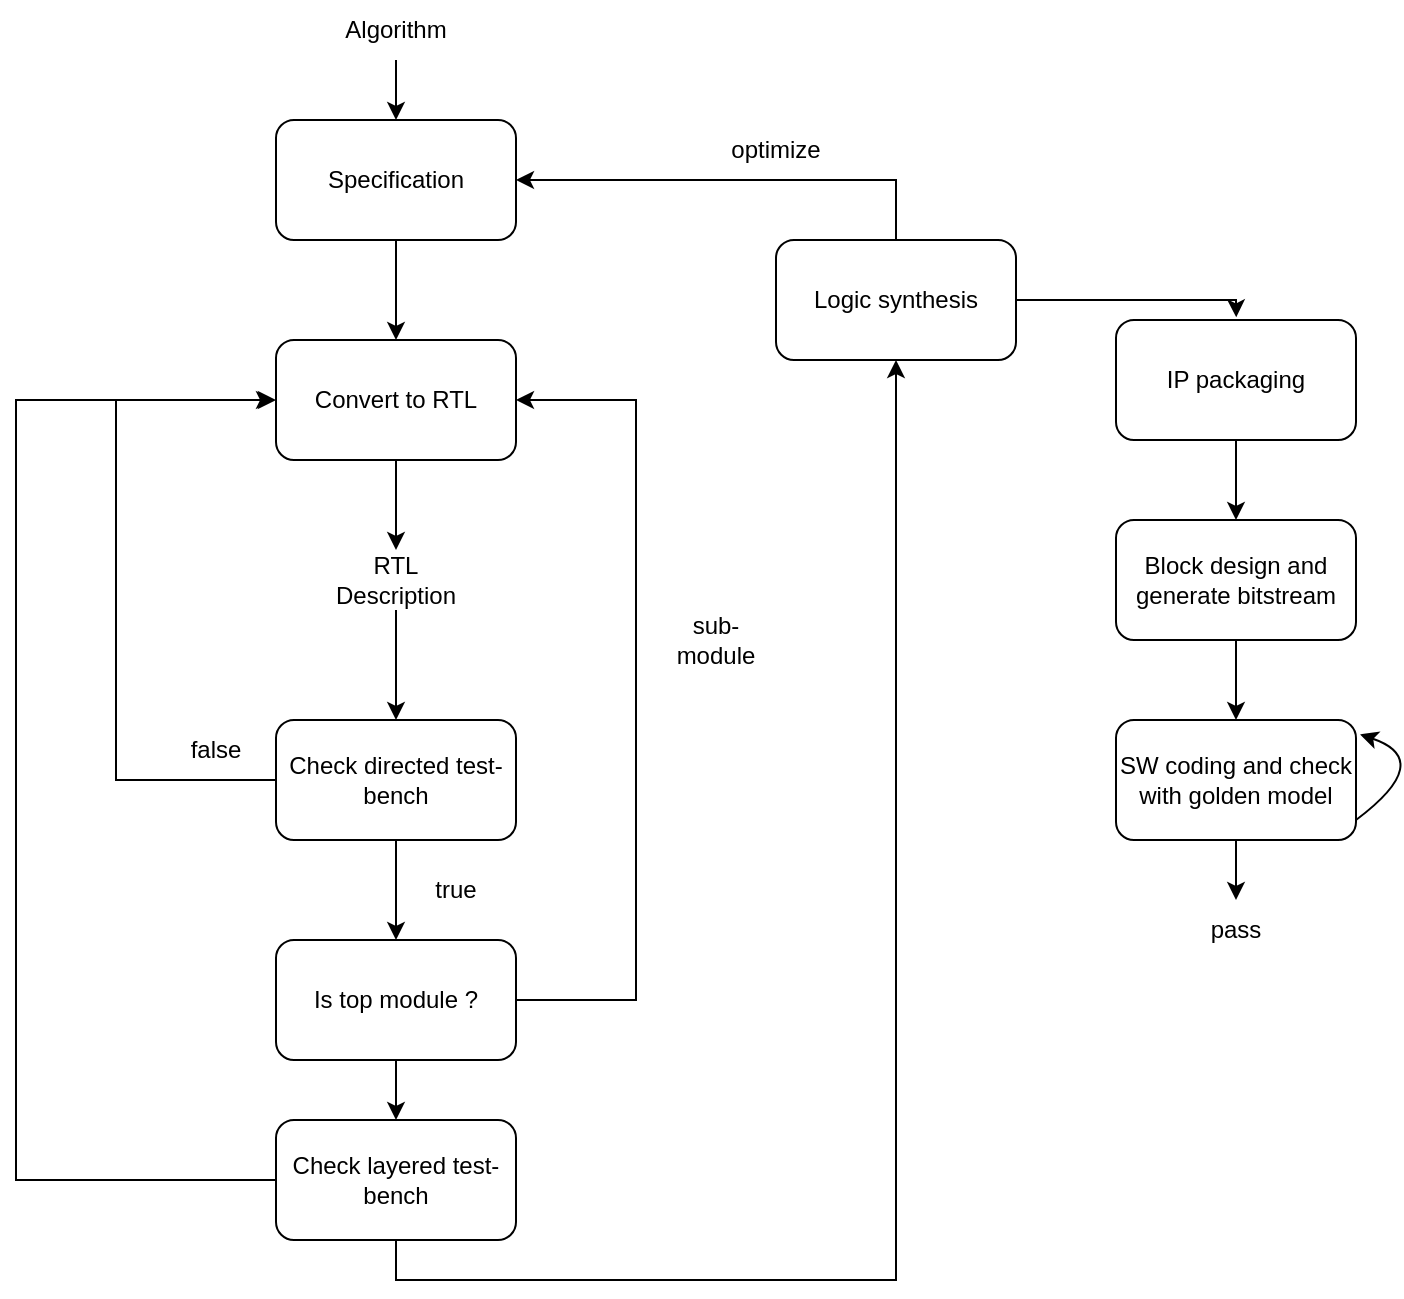 <mxfile version="26.2.2">
  <diagram name="Page-1" id="wJB_1sEkdE1gypnpAlLO">
    <mxGraphModel dx="3073" dy="2200" grid="1" gridSize="10" guides="1" tooltips="1" connect="1" arrows="1" fold="1" page="1" pageScale="1" pageWidth="850" pageHeight="1100" math="0" shadow="0">
      <root>
        <mxCell id="0" />
        <mxCell id="1" parent="0" />
        <mxCell id="7dEdvDVYnRS8Il21OIbk-3" value="Algorithm" style="text;html=1;align=center;verticalAlign=middle;whiteSpace=wrap;rounded=0;" vertex="1" parent="1">
          <mxGeometry x="-240" y="-140" width="60" height="30" as="geometry" />
        </mxCell>
        <mxCell id="7dEdvDVYnRS8Il21OIbk-6" value="Convert to RTL" style="rounded=1;whiteSpace=wrap;html=1;" vertex="1" parent="1">
          <mxGeometry x="-270" y="30" width="120" height="60" as="geometry" />
        </mxCell>
        <mxCell id="7dEdvDVYnRS8Il21OIbk-7" value="" style="endArrow=classic;html=1;rounded=0;exitX=0.5;exitY=1;exitDx=0;exitDy=0;" edge="1" parent="1" source="7dEdvDVYnRS8Il21OIbk-6" target="7dEdvDVYnRS8Il21OIbk-8">
          <mxGeometry width="50" height="50" relative="1" as="geometry">
            <mxPoint x="-160" y="110" as="sourcePoint" />
            <mxPoint x="-210" y="150" as="targetPoint" />
          </mxGeometry>
        </mxCell>
        <mxCell id="7dEdvDVYnRS8Il21OIbk-8" value="RTL Description" style="text;html=1;align=center;verticalAlign=middle;whiteSpace=wrap;rounded=0;" vertex="1" parent="1">
          <mxGeometry x="-240" y="135" width="60" height="30" as="geometry" />
        </mxCell>
        <mxCell id="7dEdvDVYnRS8Il21OIbk-10" value="" style="endArrow=classic;html=1;rounded=0;exitX=0.5;exitY=1;exitDx=0;exitDy=0;" edge="1" parent="1" source="7dEdvDVYnRS8Il21OIbk-8">
          <mxGeometry width="50" height="50" relative="1" as="geometry">
            <mxPoint x="-160" y="110" as="sourcePoint" />
            <mxPoint x="-210" y="220" as="targetPoint" />
          </mxGeometry>
        </mxCell>
        <mxCell id="7dEdvDVYnRS8Il21OIbk-11" value="Check directed test-bench" style="rounded=1;whiteSpace=wrap;html=1;" vertex="1" parent="1">
          <mxGeometry x="-270" y="220" width="120" height="60" as="geometry" />
        </mxCell>
        <mxCell id="7dEdvDVYnRS8Il21OIbk-12" value="" style="endArrow=classic;html=1;rounded=0;exitX=0.5;exitY=1;exitDx=0;exitDy=0;" edge="1" parent="1" source="7dEdvDVYnRS8Il21OIbk-11">
          <mxGeometry width="50" height="50" relative="1" as="geometry">
            <mxPoint x="-170" y="360" as="sourcePoint" />
            <mxPoint x="-210" y="330" as="targetPoint" />
          </mxGeometry>
        </mxCell>
        <mxCell id="7dEdvDVYnRS8Il21OIbk-13" value="true" style="text;html=1;align=center;verticalAlign=middle;whiteSpace=wrap;rounded=0;" vertex="1" parent="1">
          <mxGeometry x="-210" y="290" width="60" height="30" as="geometry" />
        </mxCell>
        <mxCell id="7dEdvDVYnRS8Il21OIbk-14" value="" style="endArrow=classic;html=1;rounded=0;exitX=0;exitY=0.5;exitDx=0;exitDy=0;" edge="1" parent="1" source="7dEdvDVYnRS8Il21OIbk-11">
          <mxGeometry width="50" height="50" relative="1" as="geometry">
            <mxPoint x="-160" y="110" as="sourcePoint" />
            <mxPoint x="-271" y="60" as="targetPoint" />
            <Array as="points">
              <mxPoint x="-350" y="250" />
              <mxPoint x="-350" y="60" />
            </Array>
          </mxGeometry>
        </mxCell>
        <mxCell id="7dEdvDVYnRS8Il21OIbk-15" value="false" style="text;html=1;align=center;verticalAlign=middle;whiteSpace=wrap;rounded=0;" vertex="1" parent="1">
          <mxGeometry x="-330" y="220" width="60" height="30" as="geometry" />
        </mxCell>
        <mxCell id="7dEdvDVYnRS8Il21OIbk-16" value="Is top module ?" style="rounded=1;whiteSpace=wrap;html=1;" vertex="1" parent="1">
          <mxGeometry x="-270" y="330" width="120" height="60" as="geometry" />
        </mxCell>
        <mxCell id="7dEdvDVYnRS8Il21OIbk-17" value="" style="endArrow=classic;html=1;rounded=0;exitX=1;exitY=0.5;exitDx=0;exitDy=0;entryX=1;entryY=0.5;entryDx=0;entryDy=0;" edge="1" parent="1" source="7dEdvDVYnRS8Il21OIbk-16" target="7dEdvDVYnRS8Il21OIbk-6">
          <mxGeometry width="50" height="50" relative="1" as="geometry">
            <mxPoint x="-130" y="210" as="sourcePoint" />
            <mxPoint x="-80" y="160" as="targetPoint" />
            <Array as="points">
              <mxPoint x="-90" y="360" />
              <mxPoint x="-90" y="60" />
            </Array>
          </mxGeometry>
        </mxCell>
        <mxCell id="7dEdvDVYnRS8Il21OIbk-18" value="sub-module" style="text;html=1;align=center;verticalAlign=middle;whiteSpace=wrap;rounded=0;" vertex="1" parent="1">
          <mxGeometry x="-80" y="165" width="60" height="30" as="geometry" />
        </mxCell>
        <mxCell id="7dEdvDVYnRS8Il21OIbk-19" value="" style="endArrow=classic;html=1;rounded=0;exitX=0.5;exitY=1;exitDx=0;exitDy=0;" edge="1" parent="1" source="7dEdvDVYnRS8Il21OIbk-16">
          <mxGeometry width="50" height="50" relative="1" as="geometry">
            <mxPoint x="-120" y="380" as="sourcePoint" />
            <mxPoint x="-210" y="420" as="targetPoint" />
          </mxGeometry>
        </mxCell>
        <mxCell id="7dEdvDVYnRS8Il21OIbk-20" value="Check layered test-bench" style="rounded=1;whiteSpace=wrap;html=1;" vertex="1" parent="1">
          <mxGeometry x="-270" y="420" width="120" height="60" as="geometry" />
        </mxCell>
        <mxCell id="7dEdvDVYnRS8Il21OIbk-21" value="" style="endArrow=classic;html=1;rounded=0;exitX=0;exitY=0.5;exitDx=0;exitDy=0;entryX=0;entryY=0.5;entryDx=0;entryDy=0;" edge="1" parent="1" source="7dEdvDVYnRS8Il21OIbk-20" target="7dEdvDVYnRS8Il21OIbk-6">
          <mxGeometry width="50" height="50" relative="1" as="geometry">
            <mxPoint x="-110" y="350" as="sourcePoint" />
            <mxPoint x="-60" y="300" as="targetPoint" />
            <Array as="points">
              <mxPoint x="-400" y="450" />
              <mxPoint x="-400" y="60" />
            </Array>
          </mxGeometry>
        </mxCell>
        <mxCell id="7dEdvDVYnRS8Il21OIbk-27" value="Specification" style="rounded=1;whiteSpace=wrap;html=1;" vertex="1" parent="1">
          <mxGeometry x="-270" y="-80" width="120" height="60" as="geometry" />
        </mxCell>
        <mxCell id="7dEdvDVYnRS8Il21OIbk-28" value="" style="endArrow=classic;html=1;rounded=0;exitX=0.5;exitY=1;exitDx=0;exitDy=0;entryX=0.5;entryY=0;entryDx=0;entryDy=0;" edge="1" parent="1" source="7dEdvDVYnRS8Il21OIbk-3" target="7dEdvDVYnRS8Il21OIbk-27">
          <mxGeometry width="50" height="50" relative="1" as="geometry">
            <mxPoint x="-80" y="30" as="sourcePoint" />
            <mxPoint x="-30" y="-20" as="targetPoint" />
          </mxGeometry>
        </mxCell>
        <mxCell id="7dEdvDVYnRS8Il21OIbk-29" value="" style="endArrow=classic;html=1;rounded=0;exitX=0.5;exitY=1;exitDx=0;exitDy=0;entryX=0.5;entryY=0;entryDx=0;entryDy=0;" edge="1" parent="1" source="7dEdvDVYnRS8Il21OIbk-27" target="7dEdvDVYnRS8Il21OIbk-6">
          <mxGeometry width="50" height="50" relative="1" as="geometry">
            <mxPoint x="-80" y="30" as="sourcePoint" />
            <mxPoint x="-30" y="-20" as="targetPoint" />
          </mxGeometry>
        </mxCell>
        <mxCell id="7dEdvDVYnRS8Il21OIbk-42" value="" style="endArrow=classic;html=1;rounded=0;exitX=0.5;exitY=1;exitDx=0;exitDy=0;" edge="1" parent="1" source="7dEdvDVYnRS8Il21OIbk-20">
          <mxGeometry width="50" height="50" relative="1" as="geometry">
            <mxPoint x="170" y="330" as="sourcePoint" />
            <mxPoint x="40" y="40" as="targetPoint" />
            <Array as="points">
              <mxPoint x="-210" y="500" />
              <mxPoint x="40" y="500" />
            </Array>
          </mxGeometry>
        </mxCell>
        <mxCell id="7dEdvDVYnRS8Il21OIbk-43" value="Logic synthesis" style="rounded=1;whiteSpace=wrap;html=1;" vertex="1" parent="1">
          <mxGeometry x="-20" y="-20" width="120" height="60" as="geometry" />
        </mxCell>
        <mxCell id="7dEdvDVYnRS8Il21OIbk-46" value="" style="endArrow=classic;html=1;rounded=0;exitX=0.5;exitY=0;exitDx=0;exitDy=0;entryX=1;entryY=0.5;entryDx=0;entryDy=0;" edge="1" parent="1" source="7dEdvDVYnRS8Il21OIbk-43" target="7dEdvDVYnRS8Il21OIbk-27">
          <mxGeometry width="50" height="50" relative="1" as="geometry">
            <mxPoint x="60" y="-40" as="sourcePoint" />
            <mxPoint x="110" y="-90" as="targetPoint" />
            <Array as="points">
              <mxPoint x="40" y="-50" />
            </Array>
          </mxGeometry>
        </mxCell>
        <mxCell id="7dEdvDVYnRS8Il21OIbk-47" value="optimize" style="text;html=1;align=center;verticalAlign=middle;whiteSpace=wrap;rounded=0;" vertex="1" parent="1">
          <mxGeometry x="-50" y="-80" width="60" height="30" as="geometry" />
        </mxCell>
        <mxCell id="7dEdvDVYnRS8Il21OIbk-48" value="IP packaging" style="rounded=1;whiteSpace=wrap;html=1;" vertex="1" parent="1">
          <mxGeometry x="150" y="20" width="120" height="60" as="geometry" />
        </mxCell>
        <mxCell id="7dEdvDVYnRS8Il21OIbk-49" value="" style="endArrow=classic;html=1;rounded=0;exitX=0.5;exitY=1;exitDx=0;exitDy=0;" edge="1" parent="1" source="7dEdvDVYnRS8Il21OIbk-48">
          <mxGeometry width="50" height="50" relative="1" as="geometry">
            <mxPoint x="120" y="120" as="sourcePoint" />
            <mxPoint x="210" y="120" as="targetPoint" />
          </mxGeometry>
        </mxCell>
        <mxCell id="7dEdvDVYnRS8Il21OIbk-50" value="Block design and generate bitstream" style="rounded=1;whiteSpace=wrap;html=1;" vertex="1" parent="1">
          <mxGeometry x="150" y="120" width="120" height="60" as="geometry" />
        </mxCell>
        <mxCell id="7dEdvDVYnRS8Il21OIbk-51" value="" style="endArrow=classic;html=1;rounded=0;exitX=0.5;exitY=1;exitDx=0;exitDy=0;" edge="1" parent="1" source="7dEdvDVYnRS8Il21OIbk-50">
          <mxGeometry width="50" height="50" relative="1" as="geometry">
            <mxPoint x="210" y="200" as="sourcePoint" />
            <mxPoint x="210" y="220" as="targetPoint" />
          </mxGeometry>
        </mxCell>
        <mxCell id="7dEdvDVYnRS8Il21OIbk-52" value="SW coding and check with golden model" style="rounded=1;whiteSpace=wrap;html=1;" vertex="1" parent="1">
          <mxGeometry x="150" y="220" width="120" height="60" as="geometry" />
        </mxCell>
        <mxCell id="7dEdvDVYnRS8Il21OIbk-53" value="" style="curved=1;endArrow=classic;html=1;rounded=0;entryX=1.017;entryY=0.12;entryDx=0;entryDy=0;entryPerimeter=0;" edge="1" parent="1" target="7dEdvDVYnRS8Il21OIbk-52">
          <mxGeometry width="50" height="50" relative="1" as="geometry">
            <mxPoint x="270" y="270" as="sourcePoint" />
            <mxPoint x="330" y="220" as="targetPoint" />
            <Array as="points">
              <mxPoint x="310" y="240" />
            </Array>
          </mxGeometry>
        </mxCell>
        <mxCell id="7dEdvDVYnRS8Il21OIbk-54" value="" style="endArrow=classic;html=1;rounded=0;exitX=0.5;exitY=1;exitDx=0;exitDy=0;" edge="1" parent="1" source="7dEdvDVYnRS8Il21OIbk-52">
          <mxGeometry width="50" height="50" relative="1" as="geometry">
            <mxPoint x="210" y="240" as="sourcePoint" />
            <mxPoint x="210" y="310" as="targetPoint" />
          </mxGeometry>
        </mxCell>
        <mxCell id="7dEdvDVYnRS8Il21OIbk-55" value="pass" style="text;html=1;align=center;verticalAlign=middle;whiteSpace=wrap;rounded=0;" vertex="1" parent="1">
          <mxGeometry x="180" y="310" width="60" height="30" as="geometry" />
        </mxCell>
        <mxCell id="7dEdvDVYnRS8Il21OIbk-56" value="" style="endArrow=classic;html=1;rounded=0;exitX=1;exitY=0.5;exitDx=0;exitDy=0;entryX=0.501;entryY=-0.022;entryDx=0;entryDy=0;entryPerimeter=0;" edge="1" parent="1" source="7dEdvDVYnRS8Il21OIbk-43" target="7dEdvDVYnRS8Il21OIbk-48">
          <mxGeometry width="50" height="50" relative="1" as="geometry">
            <mxPoint x="110" y="270" as="sourcePoint" />
            <mxPoint x="160" y="220" as="targetPoint" />
            <Array as="points">
              <mxPoint x="210" y="10" />
            </Array>
          </mxGeometry>
        </mxCell>
      </root>
    </mxGraphModel>
  </diagram>
</mxfile>
